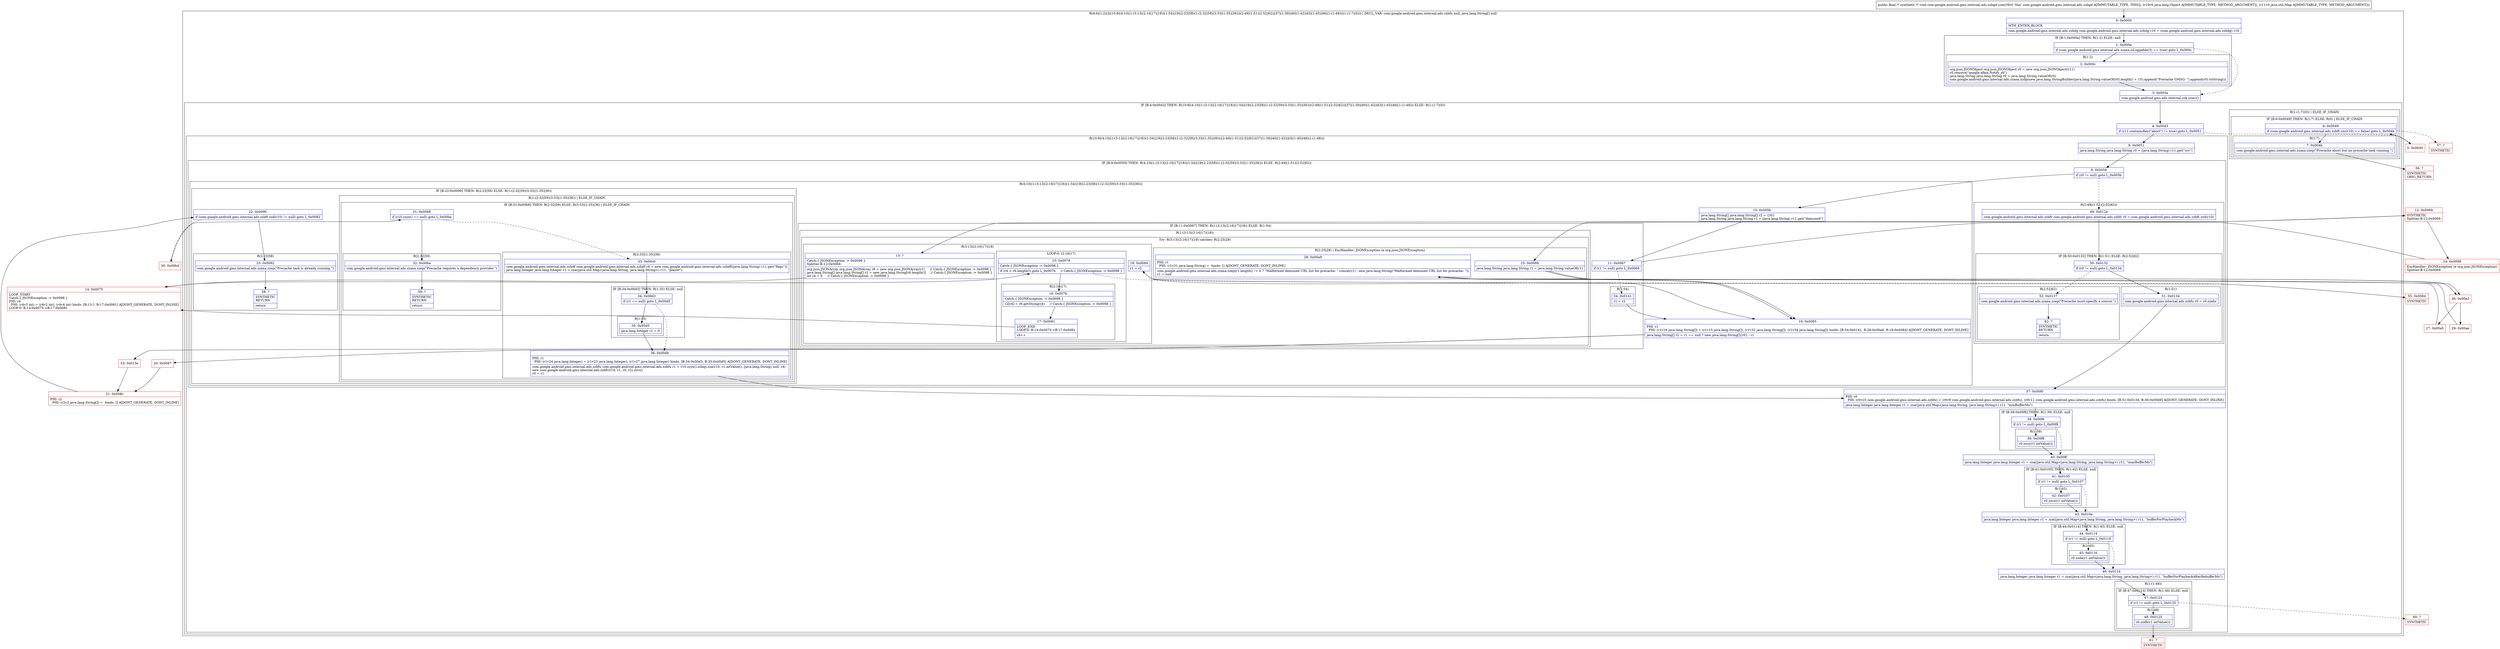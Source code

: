 digraph "CFG forcom.google.android.gms.internal.ads.zzbgd.zza(Ljava\/lang\/Object;Ljava\/util\/Map;)V" {
subgraph cluster_Region_598991895 {
label = "R(4:0|(1:2)|3|(10:8|(4:10|(1:(3:13|(2:16|17)|18))(1:54)|19|(2:23|58)(1:(2:32|59)(3:33|(1:35)|36)))(2:49|(1:51)(2:52|62))|37|(1:39)|40|(1:42)|43|(1:45)|46|(1:(1:48)))(1:(1:7)(0))) | DECL_VAR: com.google.android.gms.internal.ads.zzbfu null, java.lang.String[] null\l";
node [shape=record,color=blue];
Node_0 [shape=record,label="{0\:\ 0x0000|MTH_ENTER_BLOCK\l|com.google.android.gms.internal.ads.zzbdg com.google.android.gms.internal.ads.zzbdg r10 = (com.google.android.gms.internal.ads.zzbdg) r10\l}"];
subgraph cluster_IfRegion_1804068595 {
label = "IF [B:1:0x000a] THEN: R(1:2) ELSE: null";
node [shape=record,color=blue];
Node_1 [shape=record,label="{1\:\ 0x000a|if (com.google.android.gms.internal.ads.zzaxa.isLoggable(3) == true) goto L_0x000c\l}"];
subgraph cluster_Region_1166282725 {
label = "R(1:2)";
node [shape=record,color=blue];
Node_2 [shape=record,label="{2\:\ 0x000c|org.json.JSONObject org.json.JSONObject r0 = new org.json.JSONObject(r11)\lr0.remove(\"google.afma.Notify_dt\")\ljava.lang.String java.lang.String r0 = java.lang.String.valueOf(r0)\lcom.google.android.gms.internal.ads.zzaxa.zzdp(new java.lang.StringBuilder(java.lang.String.valueOf(r0).length() + 15).append(\"Precache GMSG: \").append(r0).toString())\l}"];
}
}
Node_3 [shape=record,label="{3\:\ 0x003a|com.google.android.gms.ads.internal.zzk.zzmc()\l}"];
subgraph cluster_IfRegion_1507402055 {
label = "IF [B:4:0x0043] THEN: R(10:8|(4:10|(1:(3:13|(2:16|17)|18))(1:54)|19|(2:23|58)(1:(2:32|59)(3:33|(1:35)|36)))(2:49|(1:51)(2:52|62))|37|(1:39)|40|(1:42)|43|(1:45)|46|(1:(1:48))) ELSE: R(1:(1:7)(0))";
node [shape=record,color=blue];
Node_4 [shape=record,label="{4\:\ 0x0043|if (r11.containsKey(\"abort\") != true) goto L_0x0051\l}"];
subgraph cluster_Region_609471859 {
label = "R(10:8|(4:10|(1:(3:13|(2:16|17)|18))(1:54)|19|(2:23|58)(1:(2:32|59)(3:33|(1:35)|36)))(2:49|(1:51)(2:52|62))|37|(1:39)|40|(1:42)|43|(1:45)|46|(1:(1:48)))";
node [shape=record,color=blue];
Node_8 [shape=record,label="{8\:\ 0x0051|java.lang.String java.lang.String r0 = (java.lang.String) r11.get(\"src\")\l}"];
subgraph cluster_IfRegion_325329221 {
label = "IF [B:9:0x0059] THEN: R(4:10|(1:(3:13|(2:16|17)|18))(1:54)|19|(2:23|58)(1:(2:32|59)(3:33|(1:35)|36))) ELSE: R(2:49|(1:51)(2:52|62))";
node [shape=record,color=blue];
Node_9 [shape=record,label="{9\:\ 0x0059|if (r0 != null) goto L_0x005b\l}"];
subgraph cluster_Region_1715816609 {
label = "R(4:10|(1:(3:13|(2:16|17)|18))(1:54)|19|(2:23|58)(1:(2:32|59)(3:33|(1:35)|36)))";
node [shape=record,color=blue];
Node_10 [shape=record,label="{10\:\ 0x005b|java.lang.String[] java.lang.String[] r2 = \{r0\}\ljava.lang.String java.lang.String r1 = (java.lang.String) r11.get(\"demuxed\")\l}"];
subgraph cluster_IfRegion_1762142306 {
label = "IF [B:11:0x0067] THEN: R(1:(3:13|(2:16|17)|18)) ELSE: R(1:54)";
node [shape=record,color=blue];
Node_11 [shape=record,label="{11\:\ 0x0067|if (r1 != null) goto L_0x0069\l}"];
subgraph cluster_Region_1094355890 {
label = "R(1:(3:13|(2:16|17)|18))";
node [shape=record,color=blue];
subgraph cluster_TryCatchRegion_2085211094 {
label = "Try: R(3:13|(2:16|17)|18) catches: R(2:25|28)";
node [shape=record,color=blue];
subgraph cluster_Region_1930386023 {
label = "R(3:13|(2:16|17)|18)";
node [shape=record,color=blue];
Node_13 [shape=record,label="{13\:\ ?|Catch:\{ JSONException \-\> 0x0098 \}\lSplitter:B:12:0x0069\l|org.json.JSONArray org.json.JSONArray r6 = new org.json.JSONArray(r1)     \/\/ Catch:\{ JSONException \-\> 0x0098 \}\ljava.lang.String[] java.lang.String[] r2 = new java.lang.String[r6.length()]     \/\/ Catch:\{ JSONException \-\> 0x0098 \}\lint r4 = 0     \/\/ Catch:\{ JSONException \-\> 0x0098 \}\l}"];
subgraph cluster_LoopRegion_761619057 {
label = "LOOP:0: (2:16|17)";
node [shape=record,color=blue];
Node_15 [shape=record,label="{15\:\ 0x0079|Catch:\{ JSONException \-\> 0x0098 \}\l|if (r4 \< r6.length()) goto L_0x007b     \/\/ Catch:\{ JSONException \-\> 0x0098 \}\l}"];
subgraph cluster_Region_1410841983 {
label = "R(2:16|17)";
node [shape=record,color=blue];
Node_16 [shape=record,label="{16\:\ 0x007b|Catch:\{ JSONException \-\> 0x0098 \}\l|r2[r4] = r6.getString(r4)     \/\/ Catch:\{ JSONException \-\> 0x0098 \}\l}"];
Node_17 [shape=record,label="{17\:\ 0x0081|LOOP_END\lLOOP:0: B:14:0x0075\-\>B:17:0x0081\l|r4++\l}"];
}
}
Node_18 [shape=record,label="{18\:\ 0x0084|r1 = r2\l}"];
}
subgraph cluster_Region_1606732275 {
label = "R(2:25|28) | ExcHandler: JSONException (e org.json.JSONException)\l";
node [shape=record,color=blue];
Node_25 [shape=record,label="{25\:\ 0x0099|java.lang.String java.lang.String r1 = java.lang.String.valueOf(r1)\l}"];
Node_28 [shape=record,label="{28\:\ 0x00a9|PHI: r1 \l  PHI: (r1v31 java.lang.String) =  binds: [] A[DONT_GENERATE, DONT_INLINE]\l|com.google.android.gms.internal.ads.zzaxa.zzep(r1.length() != 0 ? \"Malformed demuxed URL list for precache: \".concat(r1) : new java.lang.String(\"Malformed demuxed URL list for precache: \"))\lr1 = null\l}"];
}
}
}
subgraph cluster_Region_1407190165 {
label = "R(1:54)";
node [shape=record,color=blue];
Node_54 [shape=record,label="{54\:\ 0x0141|r1 = r2\l}"];
}
}
Node_19 [shape=record,label="{19\:\ 0x0085|PHI: r1 \l  PHI: (r1v16 java.lang.String[]) = (r1v15 java.lang.String[]), (r1v32 java.lang.String[]), (r1v34 java.lang.String[]) binds: [B:54:0x0141, B:28:0x00a9, B:18:0x0084] A[DONT_GENERATE, DONT_INLINE]\l|java.lang.String[] r2 = r1 == null ? new java.lang.String[]\{r0\} : r1\l}"];
subgraph cluster_IfRegion_1177301239 {
label = "IF [B:22:0x0090] THEN: R(2:23|58) ELSE: R(1:(2:32|59)(3:33|(1:35)|36))";
node [shape=record,color=blue];
Node_22 [shape=record,label="{22\:\ 0x0090|if (com.google.android.gms.internal.ads.zzbft.zzd(r10) != null) goto L_0x0092\l}"];
subgraph cluster_Region_674040530 {
label = "R(2:23|58)";
node [shape=record,color=blue];
Node_23 [shape=record,label="{23\:\ 0x0092|com.google.android.gms.internal.ads.zzaxa.zzep(\"Precache task is already running.\")\l}"];
Node_58 [shape=record,label="{58\:\ ?|SYNTHETIC\lRETURN\l|return\l}"];
}
subgraph cluster_Region_946787721 {
label = "R(1:(2:32|59)(3:33|(1:35)|36)) | ELSE_IF_CHAIN\l";
node [shape=record,color=blue];
subgraph cluster_IfRegion_308645295 {
label = "IF [B:31:0x00b8] THEN: R(2:32|59) ELSE: R(3:33|(1:35)|36) | ELSE_IF_CHAIN\l";
node [shape=record,color=blue];
Node_31 [shape=record,label="{31\:\ 0x00b8|if (r10.zzye() == null) goto L_0x00ba\l}"];
subgraph cluster_Region_756854317 {
label = "R(2:32|59)";
node [shape=record,color=blue];
Node_32 [shape=record,label="{32\:\ 0x00ba|com.google.android.gms.internal.ads.zzaxa.zzep(\"Precache requires a dependency provider.\")\l}"];
Node_59 [shape=record,label="{59\:\ ?|SYNTHETIC\lRETURN\l|return\l}"];
}
subgraph cluster_Region_29804756 {
label = "R(3:33|(1:35)|36)";
node [shape=record,color=blue];
Node_33 [shape=record,label="{33\:\ 0x00c0|com.google.android.gms.internal.ads.zzbdf com.google.android.gms.internal.ads.zzbdf r4 = new com.google.android.gms.internal.ads.zzbdf((java.lang.String) r11.get(\"flags\"))\ljava.lang.Integer java.lang.Integer r1 = zza((java.util.Map\<java.lang.String, java.lang.String\>) r11, \"player\")\l}"];
subgraph cluster_IfRegion_615569634 {
label = "IF [B:34:0x00d3] THEN: R(1:35) ELSE: null";
node [shape=record,color=blue];
Node_34 [shape=record,label="{34\:\ 0x00d3|if (r1 == null) goto L_0x00d5\l}"];
subgraph cluster_Region_206813746 {
label = "R(1:35)";
node [shape=record,color=blue];
Node_35 [shape=record,label="{35\:\ 0x00d5|java.lang.Integer r1 = 0\l}"];
}
}
Node_36 [shape=record,label="{36\:\ 0x00d9|PHI: r1 \l  PHI: (r1v24 java.lang.Integer) = (r1v23 java.lang.Integer), (r1v27 java.lang.Integer) binds: [B:34:0x00d3, B:35:0x00d5] A[DONT_GENERATE, DONT_INLINE]\l|com.google.android.gms.internal.ads.zzbfu com.google.android.gms.internal.ads.zzbfu r1 = r10.zzye().zzbqs.zza(r10, r1.intValue(), (java.lang.String) null, r4)\lnew com.google.android.gms.internal.ads.zzbfr(r10, r1, r0, r2).zzvi()\lr0 = r1\l}"];
}
}
}
}
}
subgraph cluster_Region_1038686119 {
label = "R(2:49|(1:51)(2:52|62))";
node [shape=record,color=blue];
Node_49 [shape=record,label="{49\:\ 0x012e|com.google.android.gms.internal.ads.zzbfr com.google.android.gms.internal.ads.zzbfr r0 = com.google.android.gms.internal.ads.zzbft.zzd(r10)\l}"];
subgraph cluster_IfRegion_1435021591 {
label = "IF [B:50:0x0132] THEN: R(1:51) ELSE: R(2:52|62)";
node [shape=record,color=blue];
Node_50 [shape=record,label="{50\:\ 0x0132|if (r0 != null) goto L_0x0134\l}"];
subgraph cluster_Region_1862977152 {
label = "R(1:51)";
node [shape=record,color=blue];
Node_51 [shape=record,label="{51\:\ 0x0134|com.google.android.gms.internal.ads.zzbfu r0 = r0.zzehs\l}"];
}
subgraph cluster_Region_523880227 {
label = "R(2:52|62)";
node [shape=record,color=blue];
Node_52 [shape=record,label="{52\:\ 0x0137|com.google.android.gms.internal.ads.zzaxa.zzep(\"Precache must specify a source.\")\l}"];
Node_62 [shape=record,label="{62\:\ ?|SYNTHETIC\lRETURN\l|return\l}"];
}
}
}
}
Node_37 [shape=record,label="{37\:\ 0x00f0|PHI: r0 \l  PHI: (r0v10 com.google.android.gms.internal.ads.zzbfu) = (r0v9 com.google.android.gms.internal.ads.zzbfu), (r0v11 com.google.android.gms.internal.ads.zzbfu) binds: [B:51:0x0134, B:36:0x00d9] A[DONT_GENERATE, DONT_INLINE]\l|java.lang.Integer java.lang.Integer r1 = zza((java.util.Map\<java.lang.String, java.lang.String\>) r11, \"minBufferMs\")\l}"];
subgraph cluster_IfRegion_1574349869 {
label = "IF [B:38:0x00f6] THEN: R(1:39) ELSE: null";
node [shape=record,color=blue];
Node_38 [shape=record,label="{38\:\ 0x00f6|if (r1 != null) goto L_0x00f8\l}"];
subgraph cluster_Region_286979958 {
label = "R(1:39)";
node [shape=record,color=blue];
Node_39 [shape=record,label="{39\:\ 0x00f8|r0.zzcy(r1.intValue())\l}"];
}
}
Node_40 [shape=record,label="{40\:\ 0x00ff|java.lang.Integer java.lang.Integer r1 = zza((java.util.Map\<java.lang.String, java.lang.String\>) r11, \"maxBufferMs\")\l}"];
subgraph cluster_IfRegion_25885771 {
label = "IF [B:41:0x0105] THEN: R(1:42) ELSE: null";
node [shape=record,color=blue];
Node_41 [shape=record,label="{41\:\ 0x0105|if (r1 != null) goto L_0x0107\l}"];
subgraph cluster_Region_948769852 {
label = "R(1:42)";
node [shape=record,color=blue];
Node_42 [shape=record,label="{42\:\ 0x0107|r0.zzcz(r1.intValue())\l}"];
}
}
Node_43 [shape=record,label="{43\:\ 0x010e|java.lang.Integer java.lang.Integer r1 = zza((java.util.Map\<java.lang.String, java.lang.String\>) r11, \"bufferForPlaybackMs\")\l}"];
subgraph cluster_IfRegion_1347580100 {
label = "IF [B:44:0x0114] THEN: R(1:45) ELSE: null";
node [shape=record,color=blue];
Node_44 [shape=record,label="{44\:\ 0x0114|if (r1 != null) goto L_0x0116\l}"];
subgraph cluster_Region_372608255 {
label = "R(1:45)";
node [shape=record,color=blue];
Node_45 [shape=record,label="{45\:\ 0x0116|r0.zzda(r1.intValue())\l}"];
}
}
Node_46 [shape=record,label="{46\:\ 0x011d|java.lang.Integer java.lang.Integer r1 = zza((java.util.Map\<java.lang.String, java.lang.String\>) r11, \"bufferForPlaybackAfterRebufferMs\")\l}"];
subgraph cluster_Region_1602364812 {
label = "R(1:(1:48))";
node [shape=record,color=blue];
subgraph cluster_IfRegion_1082868438 {
label = "IF [B:47:0x0123] THEN: R(1:48) ELSE: null";
node [shape=record,color=blue];
Node_47 [shape=record,label="{47\:\ 0x0123|if (r1 != null) goto L_0x0125\l}"];
subgraph cluster_Region_276267535 {
label = "R(1:48)";
node [shape=record,color=blue];
Node_48 [shape=record,label="{48\:\ 0x0125|r0.zzdb(r1.intValue())\l}"];
}
}
}
}
subgraph cluster_Region_286155112 {
label = "R(1:(1:7)(0)) | ELSE_IF_CHAIN\l";
node [shape=record,color=blue];
subgraph cluster_IfRegion_442839909 {
label = "IF [B:6:0x0049] THEN: R(1:7) ELSE: R(0) | ELSE_IF_CHAIN\l";
node [shape=record,color=blue];
Node_6 [shape=record,label="{6\:\ 0x0049|if (com.google.android.gms.internal.ads.zzbft.zzc(r10) == false) goto L_0x004b\l}"];
subgraph cluster_Region_1504434338 {
label = "R(1:7)";
node [shape=record,color=blue];
Node_7 [shape=record,label="{7\:\ 0x004b|com.google.android.gms.internal.ads.zzaxa.zzep(\"Precache abort but no precache task running.\")\l}"];
}
subgraph cluster_Region_142216299 {
label = "R(0)";
node [shape=record,color=blue];
}
}
}
}
}
subgraph cluster_Region_1606732275 {
label = "R(2:25|28) | ExcHandler: JSONException (e org.json.JSONException)\l";
node [shape=record,color=blue];
Node_25 [shape=record,label="{25\:\ 0x0099|java.lang.String java.lang.String r1 = java.lang.String.valueOf(r1)\l}"];
Node_28 [shape=record,label="{28\:\ 0x00a9|PHI: r1 \l  PHI: (r1v31 java.lang.String) =  binds: [] A[DONT_GENERATE, DONT_INLINE]\l|com.google.android.gms.internal.ads.zzaxa.zzep(r1.length() != 0 ? \"Malformed demuxed URL list for precache: \".concat(r1) : new java.lang.String(\"Malformed demuxed URL list for precache: \"))\lr1 = null\l}"];
}
Node_5 [shape=record,color=red,label="{5\:\ 0x0045}"];
Node_12 [shape=record,color=red,label="{12\:\ 0x0069|SYNTHETIC\lSplitter:B:12:0x0069\l}"];
Node_14 [shape=record,color=red,label="{14\:\ 0x0075|LOOP_START\lCatch:\{ JSONException \-\> 0x0098 \}\lPHI: r4 \l  PHI: (r4v3 int) = (r4v2 int), (r4v4 int) binds: [B:13:?, B:17:0x0081] A[DONT_GENERATE, DONT_INLINE]\lLOOP:0: B:14:0x0075\-\>B:17:0x0081\l}"];
Node_20 [shape=record,color=red,label="{20\:\ 0x0087}"];
Node_21 [shape=record,color=red,label="{21\:\ 0x008c|PHI: r2 \l  PHI: (r2v2 java.lang.String[]) =  binds: [] A[DONT_GENERATE, DONT_INLINE]\l}"];
Node_24 [shape=record,color=red,label="{24\:\ 0x0098|ExcHandler: JSONException (e org.json.JSONException)\lSplitter:B:12:0x0069\l}"];
Node_26 [shape=record,color=red,label="{26\:\ 0x00a3}"];
Node_27 [shape=record,color=red,label="{27\:\ 0x00a5}"];
Node_29 [shape=record,color=red,label="{29\:\ 0x00ae}"];
Node_30 [shape=record,color=red,label="{30\:\ 0x00b4}"];
Node_53 [shape=record,color=red,label="{53\:\ 0x013e}"];
Node_55 [shape=record,color=red,label="{55\:\ 0x0084|SYNTHETIC\l}"];
Node_56 [shape=record,color=red,label="{56\:\ ?|SYNTHETIC\lORIG_RETURN\l}"];
Node_57 [shape=record,color=red,label="{57\:\ ?|SYNTHETIC\l}"];
Node_60 [shape=record,color=red,label="{60\:\ ?|SYNTHETIC\l}"];
Node_61 [shape=record,color=red,label="{61\:\ ?|SYNTHETIC\l}"];
MethodNode[shape=record,label="{public final \/* synthetic *\/ void com.google.android.gms.internal.ads.zzbgd.zza((r9v0 'this' com.google.android.gms.internal.ads.zzbgd A[IMMUTABLE_TYPE, THIS]), (r10v0 java.lang.Object A[IMMUTABLE_TYPE, METHOD_ARGUMENT]), (r11v0 java.util.Map A[IMMUTABLE_TYPE, METHOD_ARGUMENT])) }"];
MethodNode -> Node_0;
Node_0 -> Node_1;
Node_1 -> Node_2;
Node_1 -> Node_3[style=dashed];
Node_2 -> Node_3;
Node_3 -> Node_4;
Node_4 -> Node_5[style=dashed];
Node_4 -> Node_8;
Node_8 -> Node_9;
Node_9 -> Node_10;
Node_9 -> Node_49[style=dashed];
Node_10 -> Node_11;
Node_11 -> Node_12;
Node_11 -> Node_54[style=dashed];
Node_13 -> Node_14;
Node_15 -> Node_16;
Node_15 -> Node_55[style=dashed];
Node_16 -> Node_17;
Node_17 -> Node_14;
Node_18 -> Node_19;
Node_25 -> Node_26;
Node_28 -> Node_19;
Node_54 -> Node_19;
Node_19 -> Node_20;
Node_19 -> Node_53;
Node_22 -> Node_23;
Node_22 -> Node_30[style=dashed];
Node_23 -> Node_58;
Node_31 -> Node_32;
Node_31 -> Node_33[style=dashed];
Node_32 -> Node_59;
Node_33 -> Node_34;
Node_34 -> Node_35;
Node_34 -> Node_36[style=dashed];
Node_35 -> Node_36;
Node_36 -> Node_37;
Node_49 -> Node_50;
Node_50 -> Node_51;
Node_50 -> Node_52[style=dashed];
Node_51 -> Node_37;
Node_52 -> Node_62;
Node_37 -> Node_38;
Node_38 -> Node_39;
Node_38 -> Node_40[style=dashed];
Node_39 -> Node_40;
Node_40 -> Node_41;
Node_41 -> Node_42;
Node_41 -> Node_43[style=dashed];
Node_42 -> Node_43;
Node_43 -> Node_44;
Node_44 -> Node_45;
Node_44 -> Node_46[style=dashed];
Node_45 -> Node_46;
Node_46 -> Node_47;
Node_47 -> Node_48;
Node_47 -> Node_60[style=dashed];
Node_48 -> Node_61;
Node_6 -> Node_7;
Node_6 -> Node_57[style=dashed];
Node_7 -> Node_56;
Node_25 -> Node_26;
Node_28 -> Node_19;
Node_5 -> Node_6;
Node_12 -> Node_13;
Node_12 -> Node_24;
Node_14 -> Node_15;
Node_20 -> Node_21;
Node_21 -> Node_22;
Node_24 -> Node_25;
Node_26 -> Node_27;
Node_26 -> Node_29;
Node_27 -> Node_28;
Node_29 -> Node_28;
Node_30 -> Node_31;
Node_53 -> Node_21;
Node_55 -> Node_18;
}

